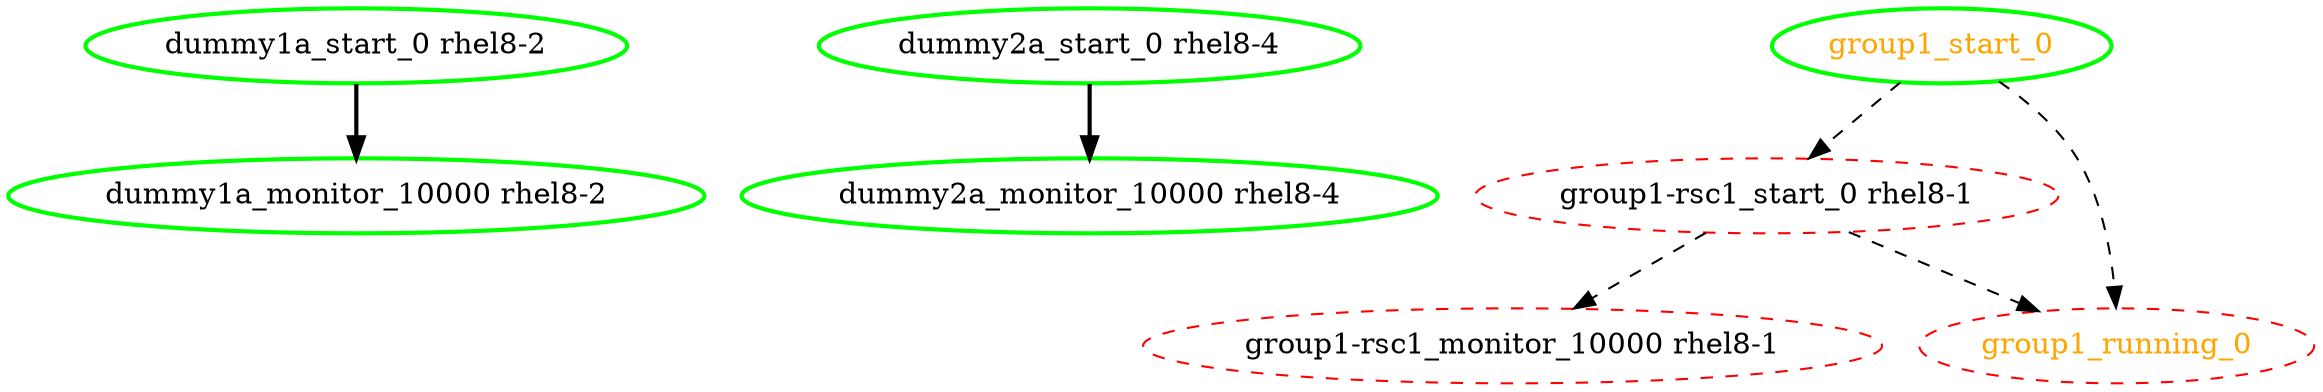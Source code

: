  digraph "g" {
"dummy1a_monitor_10000 rhel8-2" [ style=bold color="green" fontcolor="black"]
"dummy1a_start_0 rhel8-2" -> "dummy1a_monitor_10000 rhel8-2" [ style = bold]
"dummy1a_start_0 rhel8-2" [ style=bold color="green" fontcolor="black"]
"dummy2a_monitor_10000 rhel8-4" [ style=bold color="green" fontcolor="black"]
"dummy2a_start_0 rhel8-4" -> "dummy2a_monitor_10000 rhel8-4" [ style = bold]
"dummy2a_start_0 rhel8-4" [ style=bold color="green" fontcolor="black"]
"group1-rsc1_monitor_10000 rhel8-1" [ style=dashed color="red" fontcolor="black"]
"group1-rsc1_start_0 rhel8-1" -> "group1-rsc1_monitor_10000 rhel8-1" [ style = dashed]
"group1-rsc1_start_0 rhel8-1" -> "group1_running_0" [ style = dashed]
"group1-rsc1_start_0 rhel8-1" [ style=dashed color="red" fontcolor="black"]
"group1_running_0" [ style=dashed color="red" fontcolor="orange"]
"group1_start_0" -> "group1-rsc1_start_0 rhel8-1" [ style = dashed]
"group1_start_0" -> "group1_running_0" [ style = dashed]
"group1_start_0" [ style=bold color="green" fontcolor="orange"]
}
